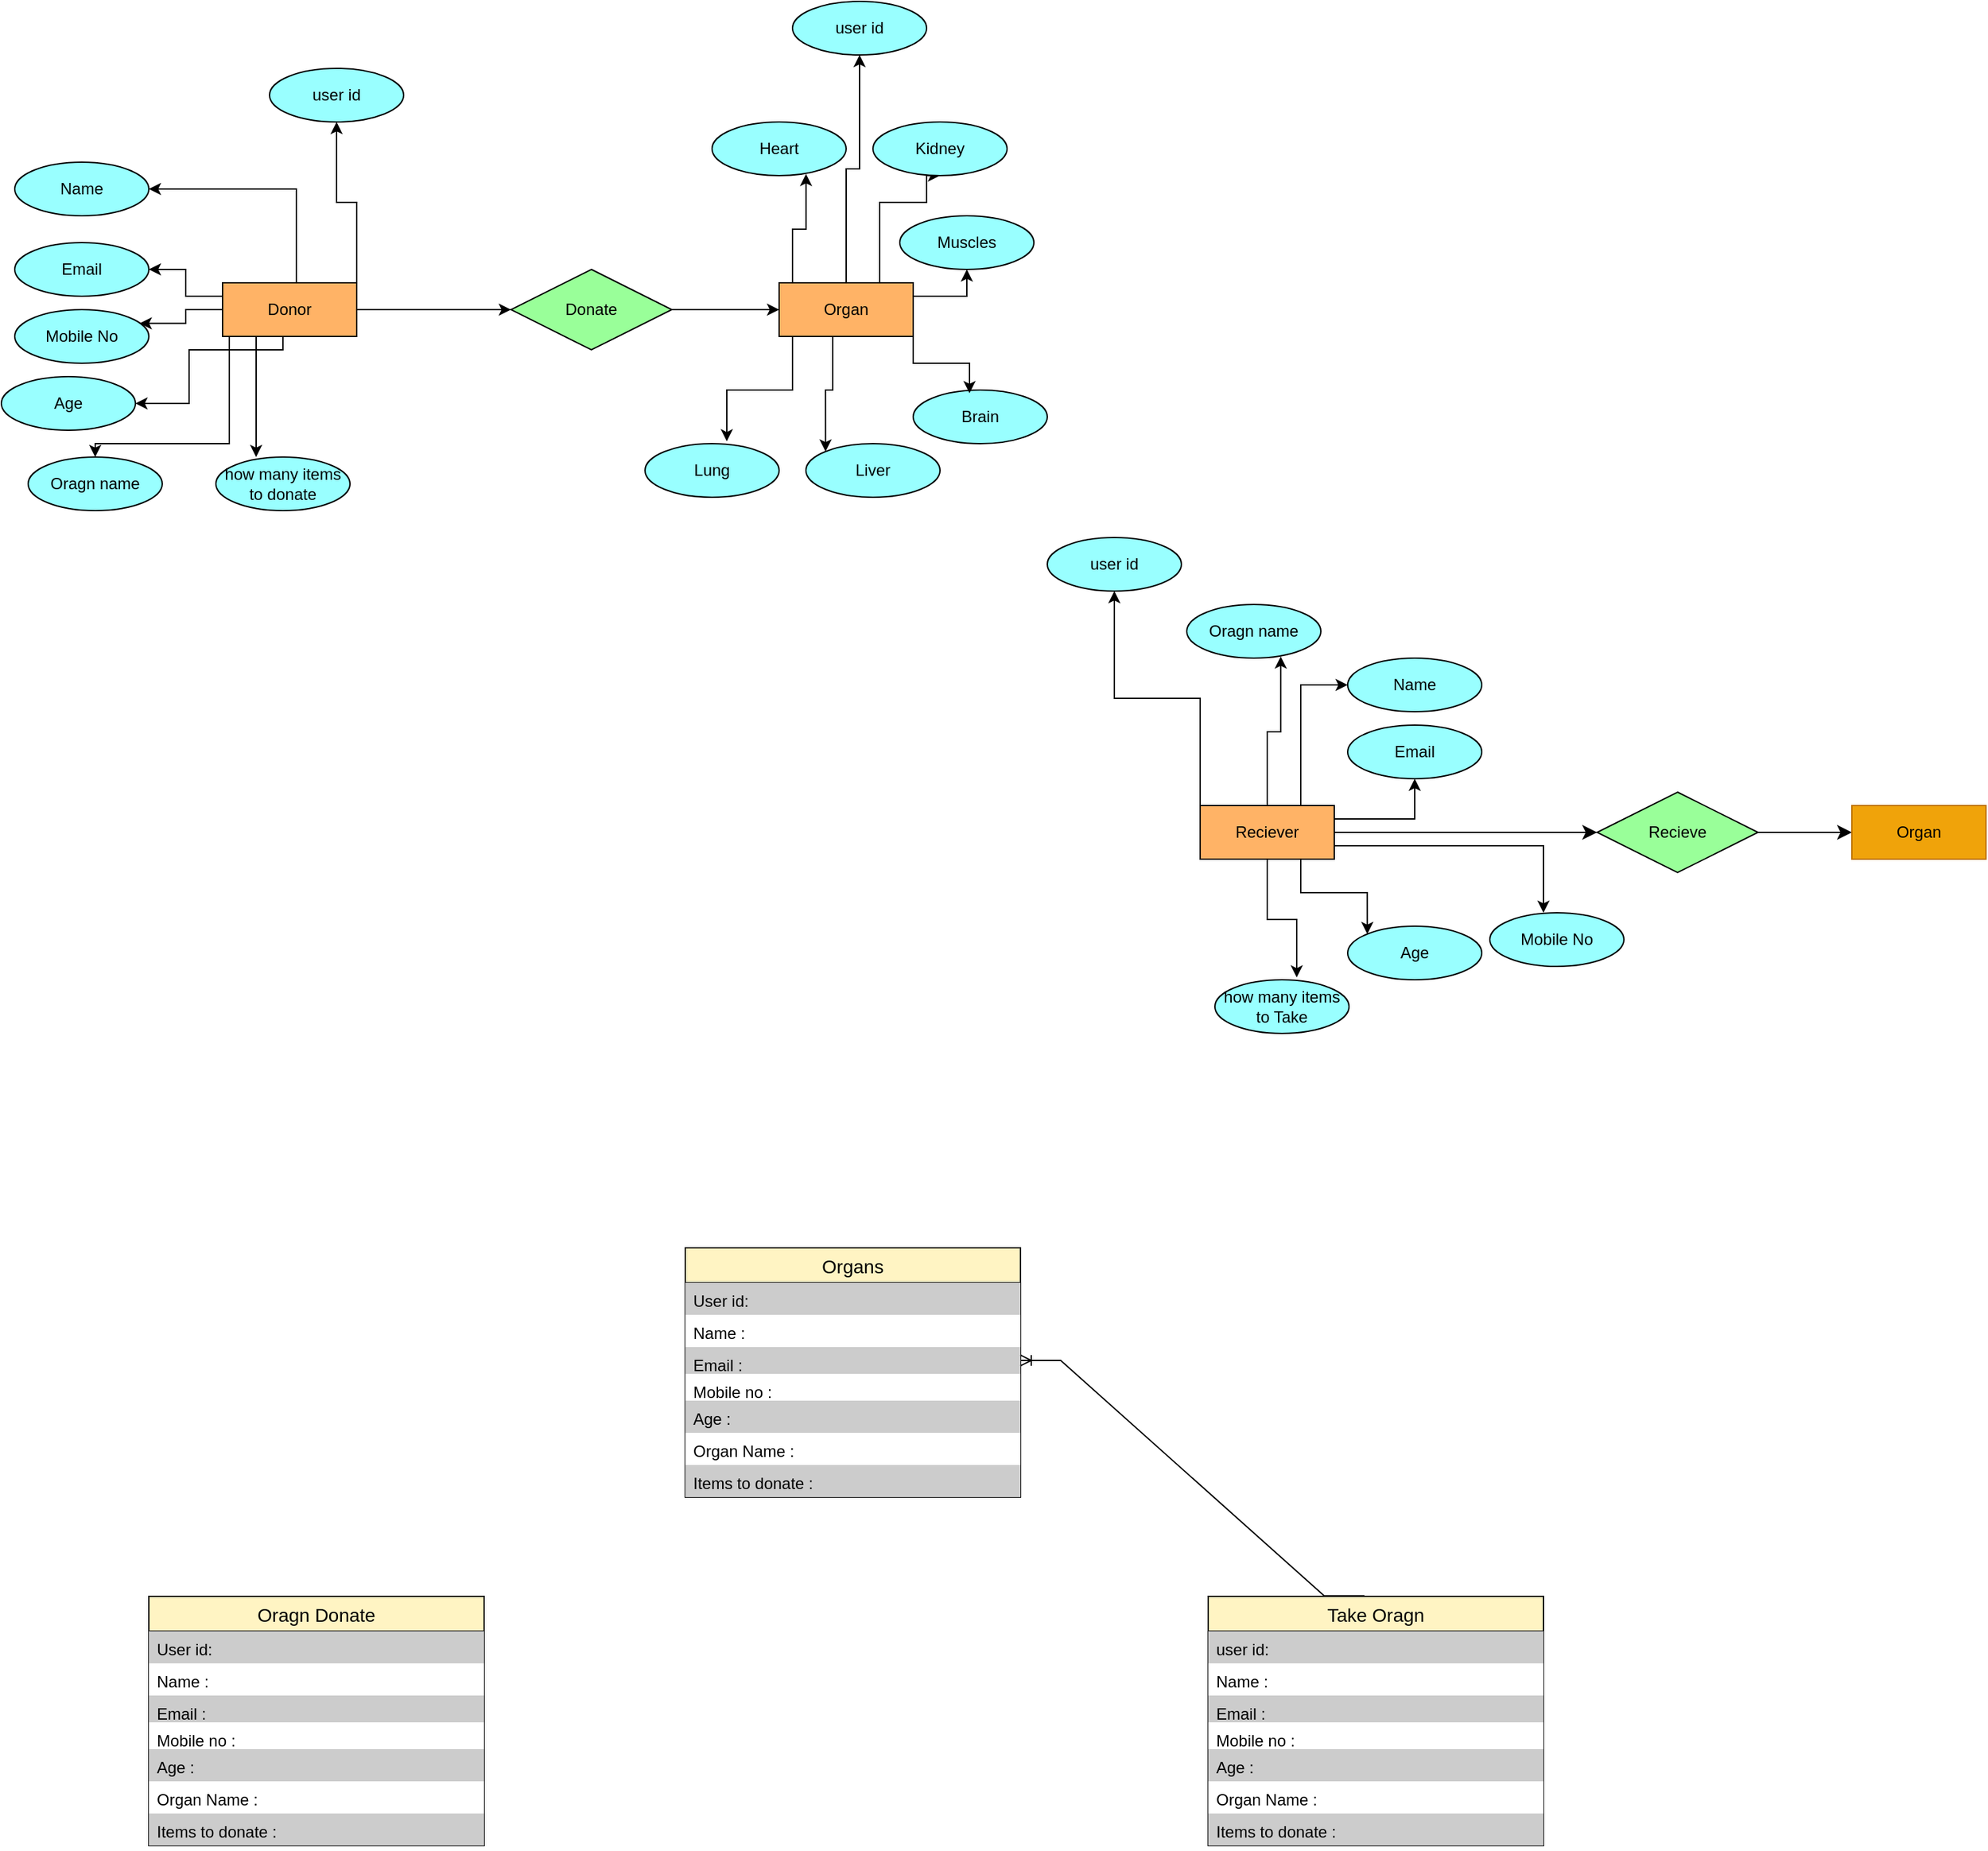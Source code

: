 <mxfile version="26.0.16">
  <diagram id="R2lEEEUBdFMjLlhIrx00" name="Page-1">
    <mxGraphModel dx="2227" dy="871" grid="1" gridSize="10" guides="1" tooltips="1" connect="1" arrows="1" fold="1" page="1" pageScale="1" pageWidth="827" pageHeight="1169" math="0" shadow="0" extFonts="Permanent Marker^https://fonts.googleapis.com/css?family=Permanent+Marker">
      <root>
        <mxCell id="0" />
        <mxCell id="1" parent="0" />
        <mxCell id="0DDCJMrcT-YttO7t8FMS-4" style="edgeStyle=orthogonalEdgeStyle;rounded=0;orthogonalLoop=1;jettySize=auto;html=1;exitX=0;exitY=0;exitDx=0;exitDy=0;entryX=1;entryY=0.5;entryDx=0;entryDy=0;" parent="1" source="0DDCJMrcT-YttO7t8FMS-3" target="0DDCJMrcT-YttO7t8FMS-8" edge="1">
          <mxGeometry relative="1" as="geometry">
            <mxPoint x="-630" y="300" as="targetPoint" />
            <Array as="points">
              <mxPoint x="-540" y="370" />
              <mxPoint x="-540" y="300" />
            </Array>
          </mxGeometry>
        </mxCell>
        <mxCell id="0DDCJMrcT-YttO7t8FMS-7" style="edgeStyle=orthogonalEdgeStyle;rounded=0;orthogonalLoop=1;jettySize=auto;html=1;exitX=0;exitY=0.25;exitDx=0;exitDy=0;entryX=1;entryY=0.5;entryDx=0;entryDy=0;" parent="1" source="0DDCJMrcT-YttO7t8FMS-3" target="0DDCJMrcT-YttO7t8FMS-6" edge="1">
          <mxGeometry relative="1" as="geometry" />
        </mxCell>
        <mxCell id="0DDCJMrcT-YttO7t8FMS-12" style="edgeStyle=orthogonalEdgeStyle;rounded=0;orthogonalLoop=1;jettySize=auto;html=1;exitX=0;exitY=0.75;exitDx=0;exitDy=0;entryX=1;entryY=0.5;entryDx=0;entryDy=0;" parent="1" source="0DDCJMrcT-YttO7t8FMS-3" target="0DDCJMrcT-YttO7t8FMS-11" edge="1">
          <mxGeometry relative="1" as="geometry">
            <Array as="points">
              <mxPoint x="-550" y="400" />
              <mxPoint x="-550" y="420" />
              <mxPoint x="-620" y="420" />
              <mxPoint x="-620" y="460" />
            </Array>
          </mxGeometry>
        </mxCell>
        <mxCell id="0DDCJMrcT-YttO7t8FMS-14" style="edgeStyle=orthogonalEdgeStyle;rounded=0;orthogonalLoop=1;jettySize=auto;html=1;exitX=0;exitY=1;exitDx=0;exitDy=0;entryX=0.5;entryY=0;entryDx=0;entryDy=0;" parent="1" source="0DDCJMrcT-YttO7t8FMS-3" target="0DDCJMrcT-YttO7t8FMS-13" edge="1">
          <mxGeometry relative="1" as="geometry">
            <Array as="points">
              <mxPoint x="-590" y="410" />
              <mxPoint x="-590" y="490" />
            </Array>
          </mxGeometry>
        </mxCell>
        <mxCell id="0DDCJMrcT-YttO7t8FMS-89" style="edgeStyle=orthogonalEdgeStyle;rounded=0;orthogonalLoop=1;jettySize=auto;html=1;exitX=1;exitY=0.5;exitDx=0;exitDy=0;entryX=0;entryY=0.5;entryDx=0;entryDy=0;" parent="1" source="0DDCJMrcT-YttO7t8FMS-3" target="0DDCJMrcT-YttO7t8FMS-37" edge="1">
          <mxGeometry relative="1" as="geometry" />
        </mxCell>
        <mxCell id="0DDCJMrcT-YttO7t8FMS-97" style="edgeStyle=orthogonalEdgeStyle;rounded=0;orthogonalLoop=1;jettySize=auto;html=1;exitX=1;exitY=0;exitDx=0;exitDy=0;" parent="1" source="0DDCJMrcT-YttO7t8FMS-3" target="0DDCJMrcT-YttO7t8FMS-96" edge="1">
          <mxGeometry relative="1" as="geometry" />
        </mxCell>
        <mxCell id="0DDCJMrcT-YttO7t8FMS-3" value="Donor" style="whiteSpace=wrap;html=1;align=center;fillColor=light-dark(#FFB366,var(--ge-dark-color, #121212));" parent="1" vertex="1">
          <mxGeometry x="-595" y="370" width="100" height="40" as="geometry" />
        </mxCell>
        <mxCell id="0DDCJMrcT-YttO7t8FMS-6" value="Email" style="ellipse;whiteSpace=wrap;html=1;align=center;fillColor=light-dark(#99FFFF,var(--ge-dark-color, #121212));" parent="1" vertex="1">
          <mxGeometry x="-750" y="340" width="100" height="40" as="geometry" />
        </mxCell>
        <mxCell id="0DDCJMrcT-YttO7t8FMS-8" value="Name" style="ellipse;whiteSpace=wrap;html=1;align=center;fillColor=light-dark(#99FFFF,#000000);" parent="1" vertex="1">
          <mxGeometry x="-750" y="280" width="100" height="40" as="geometry" />
        </mxCell>
        <mxCell id="0DDCJMrcT-YttO7t8FMS-9" value="Mobile No" style="ellipse;whiteSpace=wrap;html=1;align=center;fillColor=light-dark(#99FFFF,var(--ge-dark-color, #121212));" parent="1" vertex="1">
          <mxGeometry x="-750" y="390" width="100" height="40" as="geometry" />
        </mxCell>
        <mxCell id="0DDCJMrcT-YttO7t8FMS-10" style="edgeStyle=orthogonalEdgeStyle;rounded=0;orthogonalLoop=1;jettySize=auto;html=1;exitX=0;exitY=0.5;exitDx=0;exitDy=0;entryX=0.932;entryY=0.255;entryDx=0;entryDy=0;entryPerimeter=0;" parent="1" source="0DDCJMrcT-YttO7t8FMS-3" target="0DDCJMrcT-YttO7t8FMS-9" edge="1">
          <mxGeometry relative="1" as="geometry" />
        </mxCell>
        <mxCell id="0DDCJMrcT-YttO7t8FMS-11" value="Age" style="ellipse;whiteSpace=wrap;html=1;align=center;fillColor=light-dark(#99FFFF,var(--ge-dark-color, #121212));" parent="1" vertex="1">
          <mxGeometry x="-760" y="440" width="100" height="40" as="geometry" />
        </mxCell>
        <mxCell id="0DDCJMrcT-YttO7t8FMS-13" value="Oragn name" style="ellipse;whiteSpace=wrap;html=1;align=center;fillColor=light-dark(#99FFFF,var(--ge-dark-color, #121212));" parent="1" vertex="1">
          <mxGeometry x="-740" y="500" width="100" height="40" as="geometry" />
        </mxCell>
        <mxCell id="0DDCJMrcT-YttO7t8FMS-15" value="how many items&lt;br&gt;to donate" style="ellipse;whiteSpace=wrap;html=1;align=center;fillColor=light-dark(#99FFFF,var(--ge-dark-color, #121212));" parent="1" vertex="1">
          <mxGeometry x="-600" y="500" width="100" height="40" as="geometry" />
        </mxCell>
        <mxCell id="0DDCJMrcT-YttO7t8FMS-16" style="edgeStyle=orthogonalEdgeStyle;rounded=0;orthogonalLoop=1;jettySize=auto;html=1;exitX=0.25;exitY=1;exitDx=0;exitDy=0;entryX=0.3;entryY=0;entryDx=0;entryDy=0;entryPerimeter=0;" parent="1" source="0DDCJMrcT-YttO7t8FMS-3" target="0DDCJMrcT-YttO7t8FMS-15" edge="1">
          <mxGeometry relative="1" as="geometry" />
        </mxCell>
        <mxCell id="0DDCJMrcT-YttO7t8FMS-30" style="edgeStyle=orthogonalEdgeStyle;rounded=0;orthogonalLoop=1;jettySize=auto;html=1;exitX=1;exitY=0.25;exitDx=0;exitDy=0;entryX=0.5;entryY=1;entryDx=0;entryDy=0;" parent="1" source="0DDCJMrcT-YttO7t8FMS-22" target="0DDCJMrcT-YttO7t8FMS-23" edge="1">
          <mxGeometry relative="1" as="geometry" />
        </mxCell>
        <mxCell id="0DDCJMrcT-YttO7t8FMS-36" style="edgeStyle=orthogonalEdgeStyle;rounded=0;orthogonalLoop=1;jettySize=auto;html=1;exitX=0.75;exitY=1;exitDx=0;exitDy=0;entryX=0;entryY=0;entryDx=0;entryDy=0;" parent="1" source="0DDCJMrcT-YttO7t8FMS-22" target="0DDCJMrcT-YttO7t8FMS-27" edge="1">
          <mxGeometry relative="1" as="geometry">
            <Array as="points">
              <mxPoint x="-140" y="410" />
              <mxPoint x="-140" y="450" />
              <mxPoint x="-145" y="450" />
            </Array>
          </mxGeometry>
        </mxCell>
        <mxCell id="0DDCJMrcT-YttO7t8FMS-91" style="edgeStyle=orthogonalEdgeStyle;rounded=0;orthogonalLoop=1;jettySize=auto;html=1;exitX=0.75;exitY=0;exitDx=0;exitDy=0;entryX=0.5;entryY=1;entryDx=0;entryDy=0;" parent="1" source="0DDCJMrcT-YttO7t8FMS-22" target="0DDCJMrcT-YttO7t8FMS-24" edge="1">
          <mxGeometry relative="1" as="geometry">
            <Array as="points">
              <mxPoint x="-105" y="310" />
              <mxPoint x="-70" y="310" />
            </Array>
          </mxGeometry>
        </mxCell>
        <mxCell id="0DDCJMrcT-YttO7t8FMS-101" style="edgeStyle=orthogonalEdgeStyle;rounded=0;orthogonalLoop=1;jettySize=auto;html=1;exitX=0.5;exitY=0;exitDx=0;exitDy=0;entryX=0.5;entryY=1;entryDx=0;entryDy=0;" parent="1" source="0DDCJMrcT-YttO7t8FMS-22" target="0DDCJMrcT-YttO7t8FMS-100" edge="1">
          <mxGeometry relative="1" as="geometry" />
        </mxCell>
        <mxCell id="0DDCJMrcT-YttO7t8FMS-22" value="Organ" style="whiteSpace=wrap;html=1;align=center;fillColor=light-dark(#FFB366,#000000);" parent="1" vertex="1">
          <mxGeometry x="-180" y="370" width="100" height="40" as="geometry" />
        </mxCell>
        <mxCell id="0DDCJMrcT-YttO7t8FMS-23" value="Muscles" style="ellipse;whiteSpace=wrap;html=1;align=center;fillColor=light-dark(#99FFFF,#000000);" parent="1" vertex="1">
          <mxGeometry x="-90" y="320" width="100" height="40" as="geometry" />
        </mxCell>
        <mxCell id="0DDCJMrcT-YttO7t8FMS-24" value="Kidney" style="ellipse;whiteSpace=wrap;html=1;align=center;fillColor=light-dark(#99FFFF,#000000);" parent="1" vertex="1">
          <mxGeometry x="-110" y="250" width="100" height="40" as="geometry" />
        </mxCell>
        <mxCell id="0DDCJMrcT-YttO7t8FMS-25" value="Brain" style="ellipse;whiteSpace=wrap;html=1;align=center;fillColor=light-dark(#99FFFF,#000000);" parent="1" vertex="1">
          <mxGeometry x="-80" y="450" width="100" height="40" as="geometry" />
        </mxCell>
        <mxCell id="0DDCJMrcT-YttO7t8FMS-27" value="Liver" style="ellipse;whiteSpace=wrap;html=1;align=center;fillColor=light-dark(#99FFFF,#000000);" parent="1" vertex="1">
          <mxGeometry x="-160" y="490" width="100" height="40" as="geometry" />
        </mxCell>
        <mxCell id="0DDCJMrcT-YttO7t8FMS-90" style="edgeStyle=orthogonalEdgeStyle;rounded=0;orthogonalLoop=1;jettySize=auto;html=1;exitX=1;exitY=0.5;exitDx=0;exitDy=0;" parent="1" source="0DDCJMrcT-YttO7t8FMS-37" target="0DDCJMrcT-YttO7t8FMS-22" edge="1">
          <mxGeometry relative="1" as="geometry" />
        </mxCell>
        <mxCell id="0DDCJMrcT-YttO7t8FMS-37" value="Donate" style="shape=rhombus;perimeter=rhombusPerimeter;whiteSpace=wrap;html=1;align=center;fillColor=light-dark(#99FF99,var(--ge-dark-color, #121212));" parent="1" vertex="1">
          <mxGeometry x="-380" y="360" width="120" height="60" as="geometry" />
        </mxCell>
        <mxCell id="0DDCJMrcT-YttO7t8FMS-38" value="Lung" style="ellipse;whiteSpace=wrap;html=1;align=center;fillColor=light-dark(#99FFFF,#000000);" parent="1" vertex="1">
          <mxGeometry x="-280" y="490" width="100" height="40" as="geometry" />
        </mxCell>
        <mxCell id="0DDCJMrcT-YttO7t8FMS-39" value="Heart" style="ellipse;whiteSpace=wrap;html=1;align=center;fillColor=light-dark(#99FFFF,#000000);" parent="1" vertex="1">
          <mxGeometry x="-230" y="250" width="100" height="40" as="geometry" />
        </mxCell>
        <mxCell id="0DDCJMrcT-YttO7t8FMS-43" style="edgeStyle=orthogonalEdgeStyle;rounded=0;orthogonalLoop=1;jettySize=auto;html=1;exitX=0.5;exitY=0;exitDx=0;exitDy=0;entryX=0.701;entryY=0.97;entryDx=0;entryDy=0;entryPerimeter=0;" parent="1" source="0DDCJMrcT-YttO7t8FMS-22" target="0DDCJMrcT-YttO7t8FMS-39" edge="1">
          <mxGeometry relative="1" as="geometry">
            <Array as="points">
              <mxPoint x="-170" y="370" />
              <mxPoint x="-170" y="330" />
              <mxPoint x="-160" y="330" />
            </Array>
          </mxGeometry>
        </mxCell>
        <mxCell id="0DDCJMrcT-YttO7t8FMS-44" style="edgeStyle=orthogonalEdgeStyle;rounded=0;orthogonalLoop=1;jettySize=auto;html=1;exitX=0.5;exitY=1;exitDx=0;exitDy=0;entryX=0.61;entryY=-0.043;entryDx=0;entryDy=0;entryPerimeter=0;" parent="1" source="0DDCJMrcT-YttO7t8FMS-22" target="0DDCJMrcT-YttO7t8FMS-38" edge="1">
          <mxGeometry relative="1" as="geometry">
            <Array as="points">
              <mxPoint x="-170" y="410" />
              <mxPoint x="-170" y="450" />
              <mxPoint x="-219" y="450" />
            </Array>
          </mxGeometry>
        </mxCell>
        <mxCell id="0DDCJMrcT-YttO7t8FMS-49" value="Oragn Donate" style="swimlane;fontStyle=0;childLayout=stackLayout;horizontal=1;startSize=26;horizontalStack=0;resizeParent=1;resizeParentMax=0;resizeLast=0;collapsible=1;marginBottom=0;align=center;fontSize=14;fillColor=light-dark(#FFF4C3,var(--ge-dark-color, #121212));" parent="1" vertex="1">
          <mxGeometry x="-650" y="1350" width="250" height="186" as="geometry" />
        </mxCell>
        <mxCell id="0DDCJMrcT-YttO7t8FMS-110" value="User id:" style="text;strokeColor=none;fillColor=light-dark(#CCCCCC,#000000);spacingLeft=4;spacingRight=4;overflow=hidden;rotatable=0;points=[[0,0.2,0,0,0],[0,0.4,0,0,0],[0,0.5,0,0,0],[0,0.6,0,0,0],[0,0.8,0,0,0],[1,0.5,0,0,0]];portConstraint=eastwest;fontSize=12;whiteSpace=wrap;html=1;" parent="0DDCJMrcT-YttO7t8FMS-49" vertex="1">
          <mxGeometry y="26" width="250" height="24" as="geometry" />
        </mxCell>
        <mxCell id="0DDCJMrcT-YttO7t8FMS-50" value="Name :" style="text;strokeColor=none;fillColor=#FFFFFF;spacingLeft=4;spacingRight=4;overflow=hidden;rotatable=0;points=[[0,0.2,0,0,0],[0,0.4,0,0,0],[0,0.5,0,0,0],[0,0.6,0,0,0],[0,0.8,0,0,0],[1,0.5,0,0,0]];portConstraint=eastwest;fontSize=12;whiteSpace=wrap;html=1;" parent="0DDCJMrcT-YttO7t8FMS-49" vertex="1">
          <mxGeometry y="50" width="250" height="24" as="geometry" />
        </mxCell>
        <mxCell id="0DDCJMrcT-YttO7t8FMS-51" value="Email :" style="text;strokeColor=none;fillColor=light-dark(#CCCCCC,#000000);spacingLeft=4;spacingRight=4;overflow=hidden;rotatable=0;points=[[0,0.5],[1,0.5]];portConstraint=eastwest;fontSize=12;whiteSpace=wrap;html=1;" parent="0DDCJMrcT-YttO7t8FMS-49" vertex="1">
          <mxGeometry y="74" width="250" height="20" as="geometry" />
        </mxCell>
        <mxCell id="0DDCJMrcT-YttO7t8FMS-52" value="Mobile no :" style="text;strokeColor=none;fillColor=#FFFFFF;spacingLeft=4;spacingRight=4;overflow=hidden;rotatable=0;points=[[0,0.5],[1,0.5]];portConstraint=eastwest;fontSize=12;whiteSpace=wrap;html=1;" parent="0DDCJMrcT-YttO7t8FMS-49" vertex="1">
          <mxGeometry y="94" width="250" height="20" as="geometry" />
        </mxCell>
        <mxCell id="0DDCJMrcT-YttO7t8FMS-54" value="Age :" style="text;strokeColor=none;fillColor=light-dark(#CCCCCC,#000000);spacingLeft=4;spacingRight=4;overflow=hidden;rotatable=0;points=[[0,0.2,0,0,0],[0,0.4,0,0,0],[0,0.5,0,0,0],[0,0.6,0,0,0],[0,0.8,0,0,0],[1,0.5,0,0,0]];portConstraint=eastwest;fontSize=12;whiteSpace=wrap;html=1;" parent="0DDCJMrcT-YttO7t8FMS-49" vertex="1">
          <mxGeometry y="114" width="250" height="24" as="geometry" />
        </mxCell>
        <mxCell id="0DDCJMrcT-YttO7t8FMS-55" value="Organ Name :" style="text;strokeColor=none;fillColor=#FFFFFF;spacingLeft=4;spacingRight=4;overflow=hidden;rotatable=0;points=[[0,0.2,0,0,0],[0,0.4,0,0,0],[0,0.5,0,0,0],[0,0.6,0,0,0],[0,0.8,0,0,0],[1,0.5,0,0,0]];portConstraint=eastwest;fontSize=12;whiteSpace=wrap;html=1;" parent="0DDCJMrcT-YttO7t8FMS-49" vertex="1">
          <mxGeometry y="138" width="250" height="24" as="geometry" />
        </mxCell>
        <mxCell id="0DDCJMrcT-YttO7t8FMS-56" value="Items to donate :" style="text;strokeColor=none;fillColor=light-dark(#CCCCCC,#000000);spacingLeft=4;spacingRight=4;overflow=hidden;rotatable=0;points=[[0,0.2,0,0,0],[0,0.4,0,0,0],[0,0.5,0,0,0],[0,0.6,0,0,0],[0,0.8,0,0,0],[1,0.5,0,0,0]];portConstraint=eastwest;fontSize=12;whiteSpace=wrap;html=1;" parent="0DDCJMrcT-YttO7t8FMS-49" vertex="1">
          <mxGeometry y="162" width="250" height="24" as="geometry" />
        </mxCell>
        <mxCell id="0DDCJMrcT-YttO7t8FMS-57" value="Organs" style="swimlane;fontStyle=0;childLayout=stackLayout;horizontal=1;startSize=26;horizontalStack=0;resizeParent=1;resizeParentMax=0;resizeLast=0;collapsible=1;marginBottom=0;align=center;fontSize=14;fillColor=light-dark(#FFF4C3,var(--ge-dark-color, #121212));" parent="1" vertex="1">
          <mxGeometry x="-250" y="1090" width="250" height="186" as="geometry" />
        </mxCell>
        <mxCell id="0DDCJMrcT-YttO7t8FMS-113" value="User id:" style="text;strokeColor=none;fillColor=light-dark(#CCCCCC,#000000);spacingLeft=4;spacingRight=4;overflow=hidden;rotatable=0;points=[[0,0.2,0,0,0],[0,0.4,0,0,0],[0,0.5,0,0,0],[0,0.6,0,0,0],[0,0.8,0,0,0],[1,0.5,0,0,0]];portConstraint=eastwest;fontSize=12;whiteSpace=wrap;html=1;" parent="0DDCJMrcT-YttO7t8FMS-57" vertex="1">
          <mxGeometry y="26" width="250" height="24" as="geometry" />
        </mxCell>
        <mxCell id="0DDCJMrcT-YttO7t8FMS-58" value="Name :" style="text;strokeColor=none;fillColor=#FFFFFF;spacingLeft=4;spacingRight=4;overflow=hidden;rotatable=0;points=[[0,0.2,0,0,0],[0,0.4,0,0,0],[0,0.5,0,0,0],[0,0.6,0,0,0],[0,0.8,0,0,0],[1,0.5,0,0,0]];portConstraint=eastwest;fontSize=12;whiteSpace=wrap;html=1;" parent="0DDCJMrcT-YttO7t8FMS-57" vertex="1">
          <mxGeometry y="50" width="250" height="24" as="geometry" />
        </mxCell>
        <mxCell id="0DDCJMrcT-YttO7t8FMS-59" value="Email :" style="text;strokeColor=none;fillColor=light-dark(#CCCCCC,#000000);spacingLeft=4;spacingRight=4;overflow=hidden;rotatable=0;points=[[0,0.5],[1,0.5]];portConstraint=eastwest;fontSize=12;whiteSpace=wrap;html=1;" parent="0DDCJMrcT-YttO7t8FMS-57" vertex="1">
          <mxGeometry y="74" width="250" height="20" as="geometry" />
        </mxCell>
        <mxCell id="0DDCJMrcT-YttO7t8FMS-60" value="Mobile no :" style="text;strokeColor=none;fillColor=#FFFFFF;spacingLeft=4;spacingRight=4;overflow=hidden;rotatable=0;points=[[0,0.5],[1,0.5]];portConstraint=eastwest;fontSize=12;whiteSpace=wrap;html=1;" parent="0DDCJMrcT-YttO7t8FMS-57" vertex="1">
          <mxGeometry y="94" width="250" height="20" as="geometry" />
        </mxCell>
        <mxCell id="0DDCJMrcT-YttO7t8FMS-61" value="Age :" style="text;strokeColor=none;fillColor=light-dark(#CCCCCC,#000000);spacingLeft=4;spacingRight=4;overflow=hidden;rotatable=0;points=[[0,0.2,0,0,0],[0,0.4,0,0,0],[0,0.5,0,0,0],[0,0.6,0,0,0],[0,0.8,0,0,0],[1,0.5,0,0,0]];portConstraint=eastwest;fontSize=12;whiteSpace=wrap;html=1;" parent="0DDCJMrcT-YttO7t8FMS-57" vertex="1">
          <mxGeometry y="114" width="250" height="24" as="geometry" />
        </mxCell>
        <mxCell id="0DDCJMrcT-YttO7t8FMS-62" value="Organ Name :" style="text;strokeColor=none;fillColor=#FFFFFF;spacingLeft=4;spacingRight=4;overflow=hidden;rotatable=0;points=[[0,0.2,0,0,0],[0,0.4,0,0,0],[0,0.5,0,0,0],[0,0.6,0,0,0],[0,0.8,0,0,0],[1,0.5,0,0,0]];portConstraint=eastwest;fontSize=12;whiteSpace=wrap;html=1;" parent="0DDCJMrcT-YttO7t8FMS-57" vertex="1">
          <mxGeometry y="138" width="250" height="24" as="geometry" />
        </mxCell>
        <mxCell id="0DDCJMrcT-YttO7t8FMS-63" value="Items to donate :" style="text;strokeColor=none;fillColor=light-dark(#CCCCCC,#000000);spacingLeft=4;spacingRight=4;overflow=hidden;rotatable=0;points=[[0,0.2,0,0,0],[0,0.4,0,0,0],[0,0.5,0,0,0],[0,0.6,0,0,0],[0,0.8,0,0,0],[1,0.5,0,0,0]];portConstraint=eastwest;fontSize=12;whiteSpace=wrap;html=1;" parent="0DDCJMrcT-YttO7t8FMS-57" vertex="1">
          <mxGeometry y="162" width="250" height="24" as="geometry" />
        </mxCell>
        <mxCell id="0DDCJMrcT-YttO7t8FMS-66" style="edgeStyle=orthogonalEdgeStyle;rounded=0;orthogonalLoop=1;jettySize=auto;html=1;exitX=1;exitY=0.25;exitDx=0;exitDy=0;entryX=0.5;entryY=1;entryDx=0;entryDy=0;" parent="1" source="0DDCJMrcT-YttO7t8FMS-69" target="0DDCJMrcT-YttO7t8FMS-70" edge="1">
          <mxGeometry relative="1" as="geometry" />
        </mxCell>
        <mxCell id="0DDCJMrcT-YttO7t8FMS-67" style="edgeStyle=orthogonalEdgeStyle;rounded=0;orthogonalLoop=1;jettySize=auto;html=1;exitX=0.75;exitY=0;exitDx=0;exitDy=0;entryX=0;entryY=0.5;entryDx=0;entryDy=0;" parent="1" source="0DDCJMrcT-YttO7t8FMS-69" target="0DDCJMrcT-YttO7t8FMS-71" edge="1">
          <mxGeometry relative="1" as="geometry" />
        </mxCell>
        <mxCell id="0DDCJMrcT-YttO7t8FMS-68" style="edgeStyle=orthogonalEdgeStyle;rounded=0;orthogonalLoop=1;jettySize=auto;html=1;exitX=0.75;exitY=1;exitDx=0;exitDy=0;entryX=0;entryY=0;entryDx=0;entryDy=0;" parent="1" source="0DDCJMrcT-YttO7t8FMS-69" target="0DDCJMrcT-YttO7t8FMS-73" edge="1">
          <mxGeometry relative="1" as="geometry" />
        </mxCell>
        <mxCell id="0DDCJMrcT-YttO7t8FMS-99" style="edgeStyle=orthogonalEdgeStyle;rounded=0;orthogonalLoop=1;jettySize=auto;html=1;exitX=0;exitY=0;exitDx=0;exitDy=0;entryX=0.5;entryY=1;entryDx=0;entryDy=0;" parent="1" source="0DDCJMrcT-YttO7t8FMS-69" target="0DDCJMrcT-YttO7t8FMS-98" edge="1">
          <mxGeometry relative="1" as="geometry" />
        </mxCell>
        <mxCell id="4cyBGymGeqSmdvvnYUYz-2" style="edgeStyle=none;curved=1;rounded=0;orthogonalLoop=1;jettySize=auto;html=1;exitX=1;exitY=0.5;exitDx=0;exitDy=0;entryX=0;entryY=0.5;entryDx=0;entryDy=0;fontSize=12;startSize=8;endSize=8;" edge="1" parent="1" source="0DDCJMrcT-YttO7t8FMS-69" target="4cyBGymGeqSmdvvnYUYz-1">
          <mxGeometry relative="1" as="geometry" />
        </mxCell>
        <mxCell id="0DDCJMrcT-YttO7t8FMS-69" value="Reciever" style="whiteSpace=wrap;html=1;align=center;fillColor=light-dark(#FFB366,#000000);" parent="1" vertex="1">
          <mxGeometry x="134" y="760" width="100" height="40" as="geometry" />
        </mxCell>
        <mxCell id="0DDCJMrcT-YttO7t8FMS-70" value="Email" style="ellipse;whiteSpace=wrap;html=1;align=center;fillColor=light-dark(#99FFFF,#000000);" parent="1" vertex="1">
          <mxGeometry x="244" y="700" width="100" height="40" as="geometry" />
        </mxCell>
        <mxCell id="0DDCJMrcT-YttO7t8FMS-71" value="Name" style="ellipse;whiteSpace=wrap;html=1;align=center;fillColor=light-dark(#99FFFF,#000000);" parent="1" vertex="1">
          <mxGeometry x="244" y="650" width="100" height="40" as="geometry" />
        </mxCell>
        <mxCell id="0DDCJMrcT-YttO7t8FMS-72" value="Mobile No" style="ellipse;whiteSpace=wrap;html=1;align=center;fillColor=light-dark(#99FFFF,#000000);" parent="1" vertex="1">
          <mxGeometry x="350" y="840" width="100" height="40" as="geometry" />
        </mxCell>
        <mxCell id="0DDCJMrcT-YttO7t8FMS-73" value="Age" style="ellipse;whiteSpace=wrap;html=1;align=center;fillColor=light-dark(#99FFFF,#000000);" parent="1" vertex="1">
          <mxGeometry x="244" y="850" width="100" height="40" as="geometry" />
        </mxCell>
        <mxCell id="0DDCJMrcT-YttO7t8FMS-74" style="edgeStyle=orthogonalEdgeStyle;rounded=0;orthogonalLoop=1;jettySize=auto;html=1;exitX=1;exitY=0.5;exitDx=0;exitDy=0;entryX=0.4;entryY=0;entryDx=0;entryDy=0;entryPerimeter=0;" parent="1" source="0DDCJMrcT-YttO7t8FMS-69" target="0DDCJMrcT-YttO7t8FMS-72" edge="1">
          <mxGeometry relative="1" as="geometry">
            <Array as="points">
              <mxPoint x="234" y="790" />
              <mxPoint x="390" y="790" />
            </Array>
          </mxGeometry>
        </mxCell>
        <mxCell id="0DDCJMrcT-YttO7t8FMS-75" value="how many items&lt;br&gt;to Take" style="ellipse;whiteSpace=wrap;html=1;align=center;fillColor=light-dark(#99FFFF,#000000);" parent="1" vertex="1">
          <mxGeometry x="145" y="890" width="100" height="40" as="geometry" />
        </mxCell>
        <mxCell id="0DDCJMrcT-YttO7t8FMS-76" value="Oragn name" style="ellipse;whiteSpace=wrap;html=1;align=center;fillColor=light-dark(#99FFFF,#000000);" parent="1" vertex="1">
          <mxGeometry x="124" y="610" width="100" height="40" as="geometry" />
        </mxCell>
        <mxCell id="0DDCJMrcT-YttO7t8FMS-77" style="edgeStyle=orthogonalEdgeStyle;rounded=0;orthogonalLoop=1;jettySize=auto;html=1;exitX=0.5;exitY=0;exitDx=0;exitDy=0;entryX=0.701;entryY=0.97;entryDx=0;entryDy=0;entryPerimeter=0;" parent="1" source="0DDCJMrcT-YttO7t8FMS-69" target="0DDCJMrcT-YttO7t8FMS-76" edge="1">
          <mxGeometry relative="1" as="geometry" />
        </mxCell>
        <mxCell id="0DDCJMrcT-YttO7t8FMS-78" style="edgeStyle=orthogonalEdgeStyle;rounded=0;orthogonalLoop=1;jettySize=auto;html=1;exitX=0.5;exitY=1;exitDx=0;exitDy=0;entryX=0.61;entryY=-0.043;entryDx=0;entryDy=0;entryPerimeter=0;" parent="1" source="0DDCJMrcT-YttO7t8FMS-69" target="0DDCJMrcT-YttO7t8FMS-75" edge="1">
          <mxGeometry relative="1" as="geometry" />
        </mxCell>
        <mxCell id="0DDCJMrcT-YttO7t8FMS-92" style="edgeStyle=orthogonalEdgeStyle;rounded=0;orthogonalLoop=1;jettySize=auto;html=1;exitX=1;exitY=1;exitDx=0;exitDy=0;entryX=0.42;entryY=0.059;entryDx=0;entryDy=0;entryPerimeter=0;" parent="1" source="0DDCJMrcT-YttO7t8FMS-22" target="0DDCJMrcT-YttO7t8FMS-25" edge="1">
          <mxGeometry relative="1" as="geometry" />
        </mxCell>
        <mxCell id="0DDCJMrcT-YttO7t8FMS-96" value="user id" style="ellipse;whiteSpace=wrap;html=1;align=center;fillColor=light-dark(#99FFFF,#000000);" parent="1" vertex="1">
          <mxGeometry x="-560" y="210" width="100" height="40" as="geometry" />
        </mxCell>
        <mxCell id="0DDCJMrcT-YttO7t8FMS-98" value="user id" style="ellipse;whiteSpace=wrap;html=1;align=center;fillColor=light-dark(#99FFFF,#000000);" parent="1" vertex="1">
          <mxGeometry x="20" y="560" width="100" height="40" as="geometry" />
        </mxCell>
        <mxCell id="0DDCJMrcT-YttO7t8FMS-100" value="user id" style="ellipse;whiteSpace=wrap;html=1;align=center;fillColor=light-dark(#99FFFF,#000000);" parent="1" vertex="1">
          <mxGeometry x="-170" y="160" width="100" height="40" as="geometry" />
        </mxCell>
        <mxCell id="0DDCJMrcT-YttO7t8FMS-102" style="edgeStyle=orthogonalEdgeStyle;rounded=0;orthogonalLoop=1;jettySize=auto;html=1;exitX=0.5;exitY=1;exitDx=0;exitDy=0;" parent="1" source="0DDCJMrcT-YttO7t8FMS-24" target="0DDCJMrcT-YttO7t8FMS-24" edge="1">
          <mxGeometry relative="1" as="geometry" />
        </mxCell>
        <mxCell id="0DDCJMrcT-YttO7t8FMS-103" value="Take Oragn" style="swimlane;fontStyle=0;childLayout=stackLayout;horizontal=1;startSize=26;horizontalStack=0;resizeParent=1;resizeParentMax=0;resizeLast=0;collapsible=1;marginBottom=0;align=center;fontSize=14;fillColor=light-dark(#FFF4C3,var(--ge-dark-color, #121212));" parent="1" vertex="1">
          <mxGeometry x="140" y="1350" width="250" height="186" as="geometry" />
        </mxCell>
        <mxCell id="0DDCJMrcT-YttO7t8FMS-112" value="user id:" style="text;strokeColor=none;fillColor=light-dark(#CCCCCC,#000000);spacingLeft=4;spacingRight=4;overflow=hidden;rotatable=0;points=[[0,0.2,0,0,0],[0,0.4,0,0,0],[0,0.5,0,0,0],[0,0.6,0,0,0],[0,0.8,0,0,0],[1,0.5,0,0,0]];portConstraint=eastwest;fontSize=12;whiteSpace=wrap;html=1;" parent="0DDCJMrcT-YttO7t8FMS-103" vertex="1">
          <mxGeometry y="26" width="250" height="24" as="geometry" />
        </mxCell>
        <mxCell id="0DDCJMrcT-YttO7t8FMS-104" value="Name :" style="text;strokeColor=none;fillColor=#FFFFFF;spacingLeft=4;spacingRight=4;overflow=hidden;rotatable=0;points=[[0,0.2,0,0,0],[0,0.4,0,0,0],[0,0.5,0,0,0],[0,0.6,0,0,0],[0,0.8,0,0,0],[1,0.5,0,0,0]];portConstraint=eastwest;fontSize=12;whiteSpace=wrap;html=1;" parent="0DDCJMrcT-YttO7t8FMS-103" vertex="1">
          <mxGeometry y="50" width="250" height="24" as="geometry" />
        </mxCell>
        <mxCell id="0DDCJMrcT-YttO7t8FMS-105" value="Email :" style="text;strokeColor=none;fillColor=light-dark(#CCCCCC,#000000);spacingLeft=4;spacingRight=4;overflow=hidden;rotatable=0;points=[[0,0.5],[1,0.5]];portConstraint=eastwest;fontSize=12;whiteSpace=wrap;html=1;" parent="0DDCJMrcT-YttO7t8FMS-103" vertex="1">
          <mxGeometry y="74" width="250" height="20" as="geometry" />
        </mxCell>
        <mxCell id="0DDCJMrcT-YttO7t8FMS-106" value="Mobile no :" style="text;strokeColor=none;fillColor=#FFFFFF;spacingLeft=4;spacingRight=4;overflow=hidden;rotatable=0;points=[[0,0.5],[1,0.5]];portConstraint=eastwest;fontSize=12;whiteSpace=wrap;html=1;" parent="0DDCJMrcT-YttO7t8FMS-103" vertex="1">
          <mxGeometry y="94" width="250" height="20" as="geometry" />
        </mxCell>
        <mxCell id="0DDCJMrcT-YttO7t8FMS-107" value="Age :" style="text;strokeColor=none;fillColor=light-dark(#CCCCCC,#000000);spacingLeft=4;spacingRight=4;overflow=hidden;rotatable=0;points=[[0,0.2,0,0,0],[0,0.4,0,0,0],[0,0.5,0,0,0],[0,0.6,0,0,0],[0,0.8,0,0,0],[1,0.5,0,0,0]];portConstraint=eastwest;fontSize=12;whiteSpace=wrap;html=1;" parent="0DDCJMrcT-YttO7t8FMS-103" vertex="1">
          <mxGeometry y="114" width="250" height="24" as="geometry" />
        </mxCell>
        <mxCell id="0DDCJMrcT-YttO7t8FMS-108" value="Organ Name :" style="text;strokeColor=none;fillColor=#FFFFFF;spacingLeft=4;spacingRight=4;overflow=hidden;rotatable=0;points=[[0,0.2,0,0,0],[0,0.4,0,0,0],[0,0.5,0,0,0],[0,0.6,0,0,0],[0,0.8,0,0,0],[1,0.5,0,0,0]];portConstraint=eastwest;fontSize=12;whiteSpace=wrap;html=1;" parent="0DDCJMrcT-YttO7t8FMS-103" vertex="1">
          <mxGeometry y="138" width="250" height="24" as="geometry" />
        </mxCell>
        <mxCell id="0DDCJMrcT-YttO7t8FMS-109" value="Items to donate :" style="text;strokeColor=none;fillColor=light-dark(#CCCCCC,#000000);spacingLeft=4;spacingRight=4;overflow=hidden;rotatable=0;points=[[0,0.2,0,0,0],[0,0.4,0,0,0],[0,0.5,0,0,0],[0,0.6,0,0,0],[0,0.8,0,0,0],[1,0.5,0,0,0]];portConstraint=eastwest;fontSize=12;whiteSpace=wrap;html=1;" parent="0DDCJMrcT-YttO7t8FMS-103" vertex="1">
          <mxGeometry y="162" width="250" height="24" as="geometry" />
        </mxCell>
        <mxCell id="0DDCJMrcT-YttO7t8FMS-115" value="" style="edgeStyle=entityRelationEdgeStyle;fontSize=12;html=1;endArrow=ERoneToMany;rounded=0;entryX=1;entryY=0.5;entryDx=0;entryDy=0;exitX=0.466;exitY=-0.002;exitDx=0;exitDy=0;exitPerimeter=0;" parent="1" source="0DDCJMrcT-YttO7t8FMS-103" target="0DDCJMrcT-YttO7t8FMS-59" edge="1">
          <mxGeometry width="100" height="100" relative="1" as="geometry">
            <mxPoint x="200" y="1100" as="sourcePoint" />
            <mxPoint x="150" y="970" as="targetPoint" />
            <Array as="points">
              <mxPoint x="150" y="1030" />
            </Array>
          </mxGeometry>
        </mxCell>
        <mxCell id="4cyBGymGeqSmdvvnYUYz-4" style="edgeStyle=none;curved=1;rounded=0;orthogonalLoop=1;jettySize=auto;html=1;exitX=1;exitY=0.5;exitDx=0;exitDy=0;entryX=0;entryY=0.5;entryDx=0;entryDy=0;fontSize=12;startSize=8;endSize=8;" edge="1" parent="1" source="4cyBGymGeqSmdvvnYUYz-1" target="4cyBGymGeqSmdvvnYUYz-3">
          <mxGeometry relative="1" as="geometry" />
        </mxCell>
        <mxCell id="4cyBGymGeqSmdvvnYUYz-1" value="Recieve" style="shape=rhombus;perimeter=rhombusPerimeter;whiteSpace=wrap;html=1;align=center;fillColor=light-dark(#99FF99,var(--ge-dark-color, #121212));" vertex="1" parent="1">
          <mxGeometry x="430" y="750" width="120" height="60" as="geometry" />
        </mxCell>
        <mxCell id="4cyBGymGeqSmdvvnYUYz-3" value="Organ" style="whiteSpace=wrap;html=1;align=center;fillColor=#f0a30a;strokeColor=#BD7000;fontColor=#000000;" vertex="1" parent="1">
          <mxGeometry x="620" y="760" width="100" height="40" as="geometry" />
        </mxCell>
      </root>
    </mxGraphModel>
  </diagram>
</mxfile>
